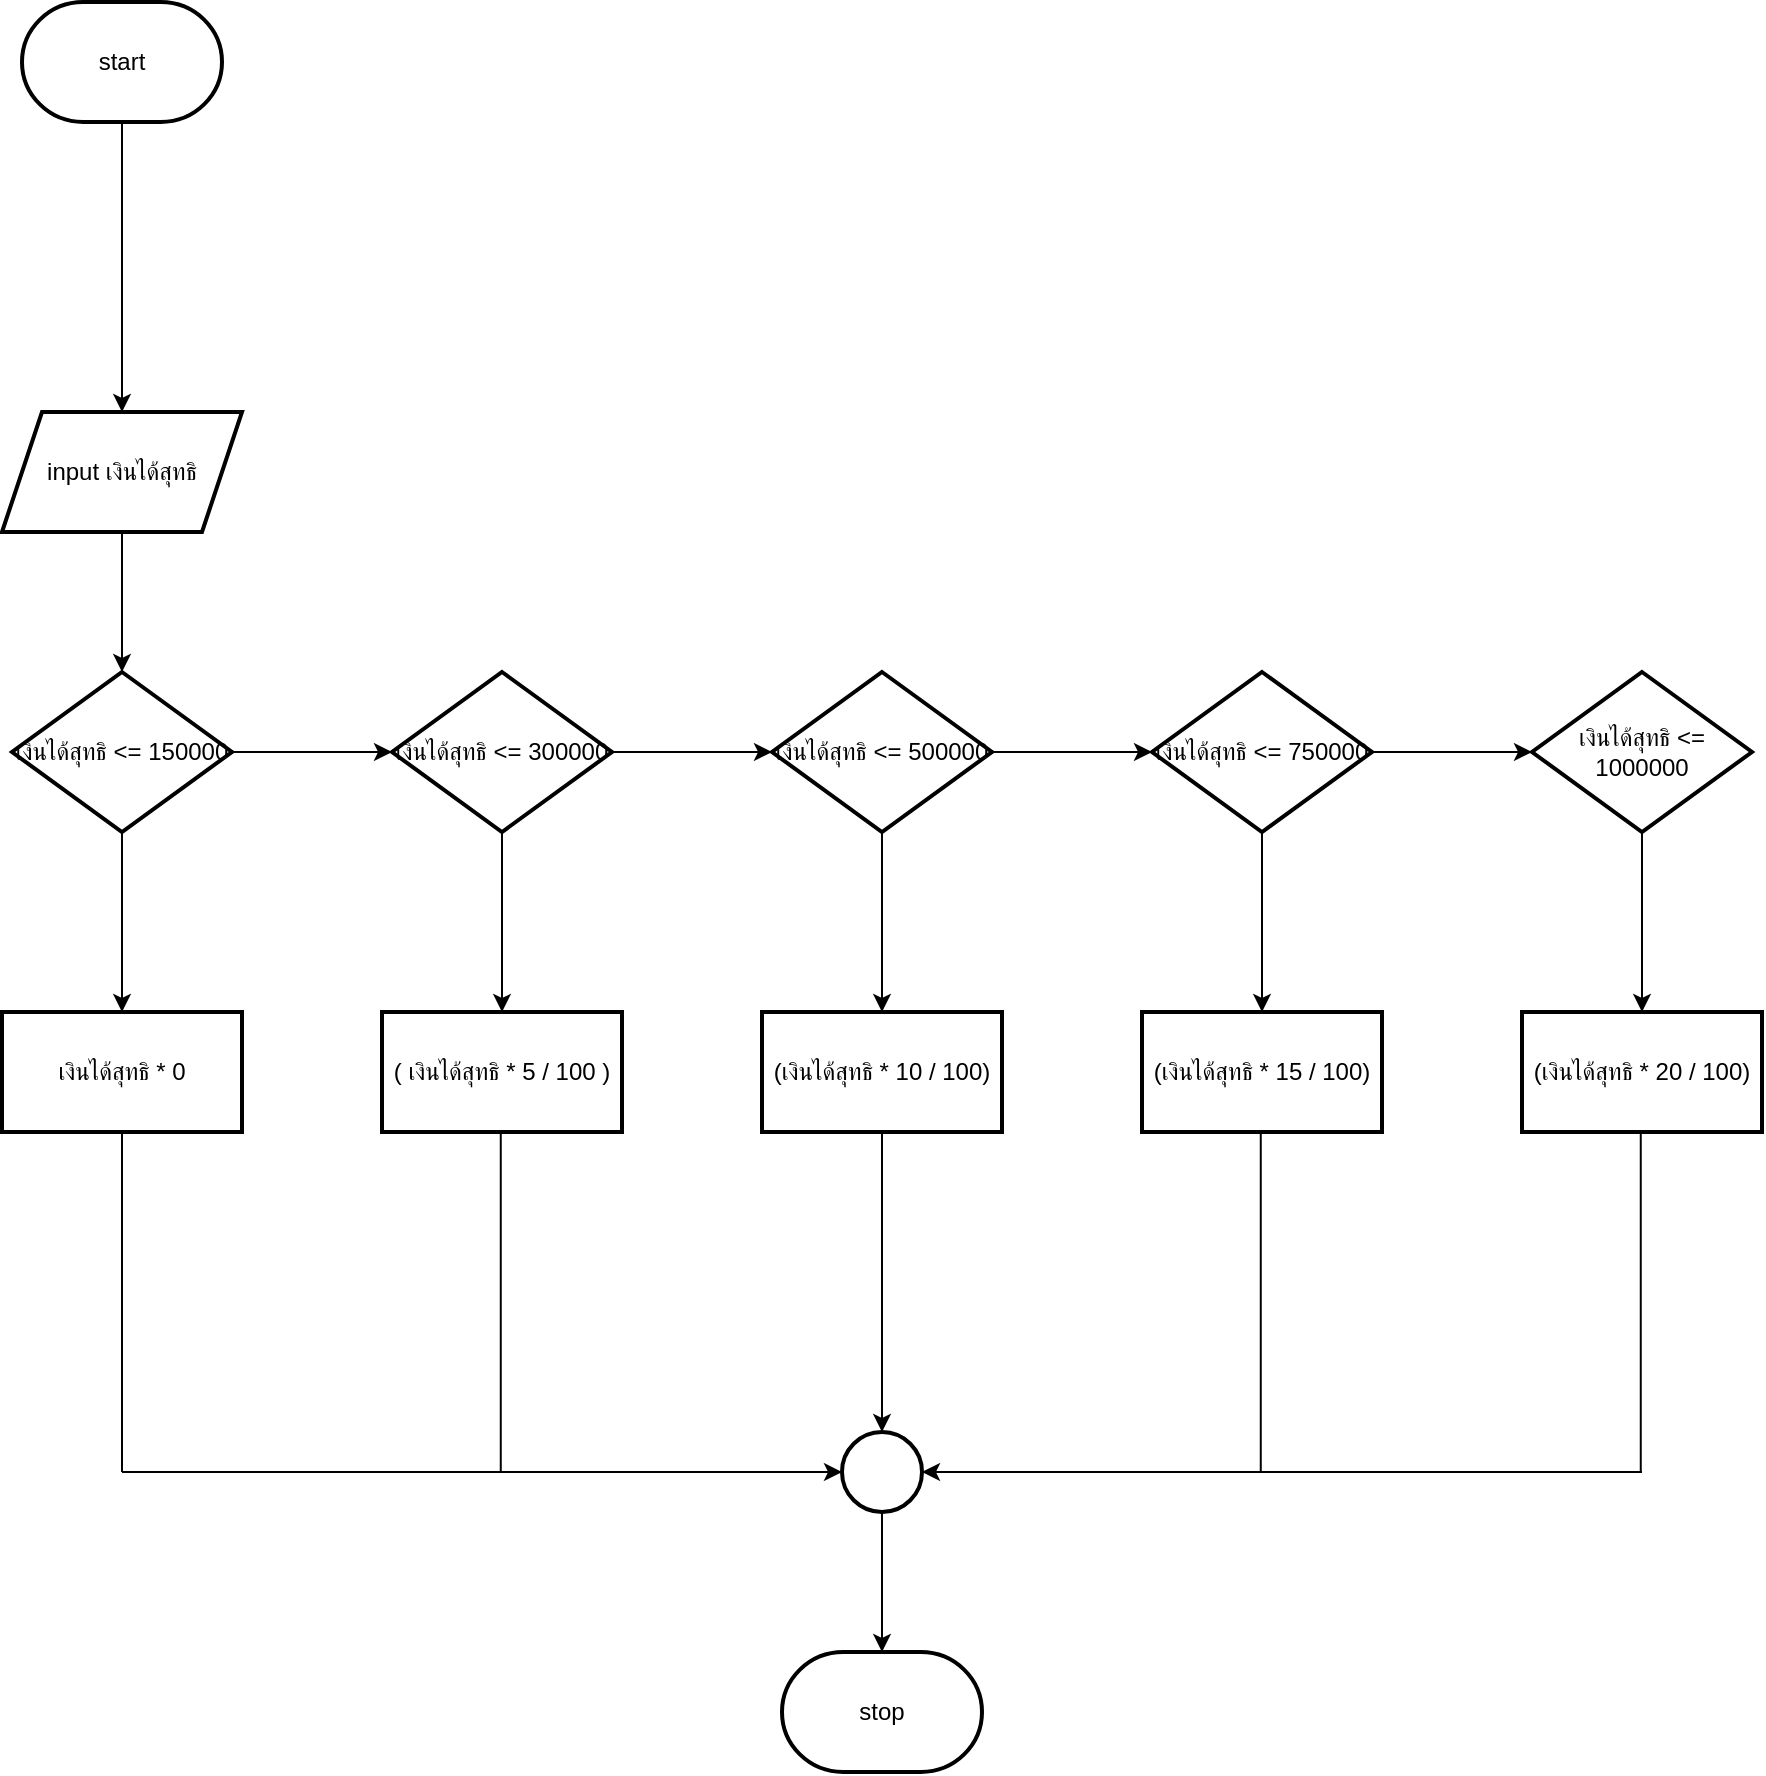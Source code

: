 <mxfile version="21.2.2" type="device">
  <diagram name="หน้า-1" id="EhJB4l5Dd7wtY8AknfNF">
    <mxGraphModel dx="1909" dy="984" grid="1" gridSize="10" guides="1" tooltips="1" connect="1" arrows="1" fold="1" page="1" pageScale="1" pageWidth="827" pageHeight="1169" math="0" shadow="0">
      <root>
        <mxCell id="0" />
        <mxCell id="1" parent="0" />
        <mxCell id="y389U4o3HW1pC6zrgGCh-1" value="start" style="strokeWidth=2;html=1;shape=mxgraph.flowchart.terminator;whiteSpace=wrap;" vertex="1" parent="1">
          <mxGeometry x="40" y="40" width="100" height="60" as="geometry" />
        </mxCell>
        <mxCell id="y389U4o3HW1pC6zrgGCh-18" value="" style="edgeStyle=orthogonalEdgeStyle;rounded=0;orthogonalLoop=1;jettySize=auto;html=1;" edge="1" parent="1" source="y389U4o3HW1pC6zrgGCh-15" target="y389U4o3HW1pC6zrgGCh-17">
          <mxGeometry relative="1" as="geometry" />
        </mxCell>
        <mxCell id="y389U4o3HW1pC6zrgGCh-15" value="input เงินได้สุทธิ" style="shape=parallelogram;perimeter=parallelogramPerimeter;whiteSpace=wrap;html=1;fixedSize=1;strokeWidth=2;" vertex="1" parent="1">
          <mxGeometry x="30" y="245" width="120" height="60" as="geometry" />
        </mxCell>
        <mxCell id="y389U4o3HW1pC6zrgGCh-20" value="" style="edgeStyle=orthogonalEdgeStyle;rounded=0;orthogonalLoop=1;jettySize=auto;html=1;" edge="1" parent="1" source="y389U4o3HW1pC6zrgGCh-17" target="y389U4o3HW1pC6zrgGCh-19">
          <mxGeometry relative="1" as="geometry" />
        </mxCell>
        <mxCell id="y389U4o3HW1pC6zrgGCh-29" value="" style="edgeStyle=orthogonalEdgeStyle;rounded=0;orthogonalLoop=1;jettySize=auto;html=1;" edge="1" parent="1" source="y389U4o3HW1pC6zrgGCh-17" target="y389U4o3HW1pC6zrgGCh-28">
          <mxGeometry relative="1" as="geometry" />
        </mxCell>
        <mxCell id="y389U4o3HW1pC6zrgGCh-17" value="เงินได้สุทธิ &amp;lt;= 150000" style="rhombus;whiteSpace=wrap;html=1;strokeWidth=2;" vertex="1" parent="1">
          <mxGeometry x="35" y="375" width="110" height="80" as="geometry" />
        </mxCell>
        <mxCell id="y389U4o3HW1pC6zrgGCh-22" value="" style="edgeStyle=orthogonalEdgeStyle;rounded=0;orthogonalLoop=1;jettySize=auto;html=1;" edge="1" parent="1" source="y389U4o3HW1pC6zrgGCh-19" target="y389U4o3HW1pC6zrgGCh-21">
          <mxGeometry relative="1" as="geometry" />
        </mxCell>
        <mxCell id="y389U4o3HW1pC6zrgGCh-31" value="" style="edgeStyle=orthogonalEdgeStyle;rounded=0;orthogonalLoop=1;jettySize=auto;html=1;" edge="1" parent="1" source="y389U4o3HW1pC6zrgGCh-19" target="y389U4o3HW1pC6zrgGCh-30">
          <mxGeometry relative="1" as="geometry" />
        </mxCell>
        <mxCell id="y389U4o3HW1pC6zrgGCh-19" value="เงินได้สุทธิ &amp;lt;= 300000" style="rhombus;whiteSpace=wrap;html=1;strokeWidth=2;" vertex="1" parent="1">
          <mxGeometry x="225" y="375" width="110" height="80" as="geometry" />
        </mxCell>
        <mxCell id="y389U4o3HW1pC6zrgGCh-24" value="" style="edgeStyle=orthogonalEdgeStyle;rounded=0;orthogonalLoop=1;jettySize=auto;html=1;" edge="1" parent="1" source="y389U4o3HW1pC6zrgGCh-21" target="y389U4o3HW1pC6zrgGCh-23">
          <mxGeometry relative="1" as="geometry" />
        </mxCell>
        <mxCell id="y389U4o3HW1pC6zrgGCh-33" value="" style="edgeStyle=orthogonalEdgeStyle;rounded=0;orthogonalLoop=1;jettySize=auto;html=1;" edge="1" parent="1" source="y389U4o3HW1pC6zrgGCh-21" target="y389U4o3HW1pC6zrgGCh-32">
          <mxGeometry relative="1" as="geometry" />
        </mxCell>
        <mxCell id="y389U4o3HW1pC6zrgGCh-21" value="เงินได้สุทธิ &amp;lt;= 500000" style="rhombus;whiteSpace=wrap;html=1;strokeWidth=2;" vertex="1" parent="1">
          <mxGeometry x="415" y="375" width="110" height="80" as="geometry" />
        </mxCell>
        <mxCell id="y389U4o3HW1pC6zrgGCh-26" value="" style="edgeStyle=orthogonalEdgeStyle;rounded=0;orthogonalLoop=1;jettySize=auto;html=1;" edge="1" parent="1" source="y389U4o3HW1pC6zrgGCh-23" target="y389U4o3HW1pC6zrgGCh-25">
          <mxGeometry relative="1" as="geometry" />
        </mxCell>
        <mxCell id="y389U4o3HW1pC6zrgGCh-35" value="" style="edgeStyle=orthogonalEdgeStyle;rounded=0;orthogonalLoop=1;jettySize=auto;html=1;" edge="1" parent="1" source="y389U4o3HW1pC6zrgGCh-23" target="y389U4o3HW1pC6zrgGCh-34">
          <mxGeometry relative="1" as="geometry" />
        </mxCell>
        <mxCell id="y389U4o3HW1pC6zrgGCh-23" value="เงินได้สุทธิ &amp;lt;= 750000" style="rhombus;whiteSpace=wrap;html=1;strokeWidth=2;" vertex="1" parent="1">
          <mxGeometry x="605" y="375" width="110" height="80" as="geometry" />
        </mxCell>
        <mxCell id="y389U4o3HW1pC6zrgGCh-37" value="" style="edgeStyle=orthogonalEdgeStyle;rounded=0;orthogonalLoop=1;jettySize=auto;html=1;" edge="1" parent="1" source="y389U4o3HW1pC6zrgGCh-25" target="y389U4o3HW1pC6zrgGCh-36">
          <mxGeometry relative="1" as="geometry" />
        </mxCell>
        <mxCell id="y389U4o3HW1pC6zrgGCh-25" value="เงินได้สุทธิ &amp;lt;= 1000000" style="rhombus;whiteSpace=wrap;html=1;strokeWidth=2;" vertex="1" parent="1">
          <mxGeometry x="795" y="375" width="110" height="80" as="geometry" />
        </mxCell>
        <mxCell id="y389U4o3HW1pC6zrgGCh-28" value="เงินได้สุทธิ * 0" style="whiteSpace=wrap;html=1;strokeWidth=2;" vertex="1" parent="1">
          <mxGeometry x="30" y="545" width="120" height="60" as="geometry" />
        </mxCell>
        <mxCell id="y389U4o3HW1pC6zrgGCh-30" value="( เงินได้สุทธิ * 5 / 100 )" style="whiteSpace=wrap;html=1;strokeWidth=2;" vertex="1" parent="1">
          <mxGeometry x="220" y="545" width="120" height="60" as="geometry" />
        </mxCell>
        <mxCell id="y389U4o3HW1pC6zrgGCh-32" value="(เงินได้สุทธิ * 10 / 100)" style="whiteSpace=wrap;html=1;strokeWidth=2;" vertex="1" parent="1">
          <mxGeometry x="410" y="545" width="120" height="60" as="geometry" />
        </mxCell>
        <mxCell id="y389U4o3HW1pC6zrgGCh-34" value="(เงินได้สุทธิ * 15 / 100)" style="whiteSpace=wrap;html=1;strokeWidth=2;" vertex="1" parent="1">
          <mxGeometry x="600" y="545" width="120" height="60" as="geometry" />
        </mxCell>
        <mxCell id="y389U4o3HW1pC6zrgGCh-36" value="(เงินได้สุทธิ * 20 / 100)" style="whiteSpace=wrap;html=1;strokeWidth=2;" vertex="1" parent="1">
          <mxGeometry x="790" y="545" width="120" height="60" as="geometry" />
        </mxCell>
        <mxCell id="y389U4o3HW1pC6zrgGCh-52" value="" style="edgeStyle=orthogonalEdgeStyle;rounded=0;orthogonalLoop=1;jettySize=auto;html=1;" edge="1" parent="1" source="y389U4o3HW1pC6zrgGCh-38">
          <mxGeometry relative="1" as="geometry">
            <mxPoint x="470" y="865.0" as="targetPoint" />
          </mxGeometry>
        </mxCell>
        <mxCell id="y389U4o3HW1pC6zrgGCh-38" value="" style="ellipse;whiteSpace=wrap;html=1;strokeWidth=2;" vertex="1" parent="1">
          <mxGeometry x="450" y="755" width="40" height="40" as="geometry" />
        </mxCell>
        <mxCell id="y389U4o3HW1pC6zrgGCh-42" value="" style="endArrow=none;html=1;rounded=0;" edge="1" parent="1">
          <mxGeometry width="50" height="50" relative="1" as="geometry">
            <mxPoint x="90" y="775" as="sourcePoint" />
            <mxPoint x="90" y="605" as="targetPoint" />
          </mxGeometry>
        </mxCell>
        <mxCell id="y389U4o3HW1pC6zrgGCh-43" value="" style="endArrow=none;html=1;rounded=0;" edge="1" parent="1">
          <mxGeometry width="50" height="50" relative="1" as="geometry">
            <mxPoint x="279.38" y="775" as="sourcePoint" />
            <mxPoint x="279.38" y="605" as="targetPoint" />
          </mxGeometry>
        </mxCell>
        <mxCell id="y389U4o3HW1pC6zrgGCh-45" value="" style="endArrow=none;html=1;rounded=0;" edge="1" parent="1">
          <mxGeometry width="50" height="50" relative="1" as="geometry">
            <mxPoint x="659.38" y="775" as="sourcePoint" />
            <mxPoint x="659.38" y="605" as="targetPoint" />
          </mxGeometry>
        </mxCell>
        <mxCell id="y389U4o3HW1pC6zrgGCh-46" value="" style="endArrow=none;html=1;rounded=0;" edge="1" parent="1">
          <mxGeometry width="50" height="50" relative="1" as="geometry">
            <mxPoint x="849.38" y="775" as="sourcePoint" />
            <mxPoint x="849.38" y="605" as="targetPoint" />
          </mxGeometry>
        </mxCell>
        <mxCell id="y389U4o3HW1pC6zrgGCh-47" value="" style="endArrow=classic;html=1;rounded=0;entryX=0;entryY=0.5;entryDx=0;entryDy=0;" edge="1" parent="1" target="y389U4o3HW1pC6zrgGCh-38">
          <mxGeometry width="50" height="50" relative="1" as="geometry">
            <mxPoint x="90" y="775" as="sourcePoint" />
            <mxPoint x="140" y="725" as="targetPoint" />
          </mxGeometry>
        </mxCell>
        <mxCell id="y389U4o3HW1pC6zrgGCh-48" value="" style="endArrow=classic;html=1;rounded=0;entryX=1;entryY=0.5;entryDx=0;entryDy=0;" edge="1" parent="1" target="y389U4o3HW1pC6zrgGCh-38">
          <mxGeometry width="50" height="50" relative="1" as="geometry">
            <mxPoint x="850" y="775" as="sourcePoint" />
            <mxPoint x="900" y="725" as="targetPoint" />
          </mxGeometry>
        </mxCell>
        <mxCell id="y389U4o3HW1pC6zrgGCh-49" value="" style="endArrow=classic;html=1;rounded=0;entryX=0.5;entryY=0;entryDx=0;entryDy=0;" edge="1" parent="1" target="y389U4o3HW1pC6zrgGCh-38">
          <mxGeometry width="50" height="50" relative="1" as="geometry">
            <mxPoint x="470" y="605" as="sourcePoint" />
            <mxPoint x="440" y="645" as="targetPoint" />
          </mxGeometry>
        </mxCell>
        <mxCell id="y389U4o3HW1pC6zrgGCh-53" value="stop" style="strokeWidth=2;html=1;shape=mxgraph.flowchart.terminator;whiteSpace=wrap;" vertex="1" parent="1">
          <mxGeometry x="420" y="865" width="100" height="60" as="geometry" />
        </mxCell>
        <mxCell id="y389U4o3HW1pC6zrgGCh-56" value="" style="edgeStyle=orthogonalEdgeStyle;rounded=0;orthogonalLoop=1;jettySize=auto;html=1;entryX=0.5;entryY=0;entryDx=0;entryDy=0;exitX=0.5;exitY=1;exitDx=0;exitDy=0;exitPerimeter=0;" edge="1" parent="1" source="y389U4o3HW1pC6zrgGCh-1" target="y389U4o3HW1pC6zrgGCh-15">
          <mxGeometry relative="1" as="geometry">
            <mxPoint x="89.74" y="190" as="sourcePoint" />
            <mxPoint x="90" y="240" as="targetPoint" />
          </mxGeometry>
        </mxCell>
      </root>
    </mxGraphModel>
  </diagram>
</mxfile>

